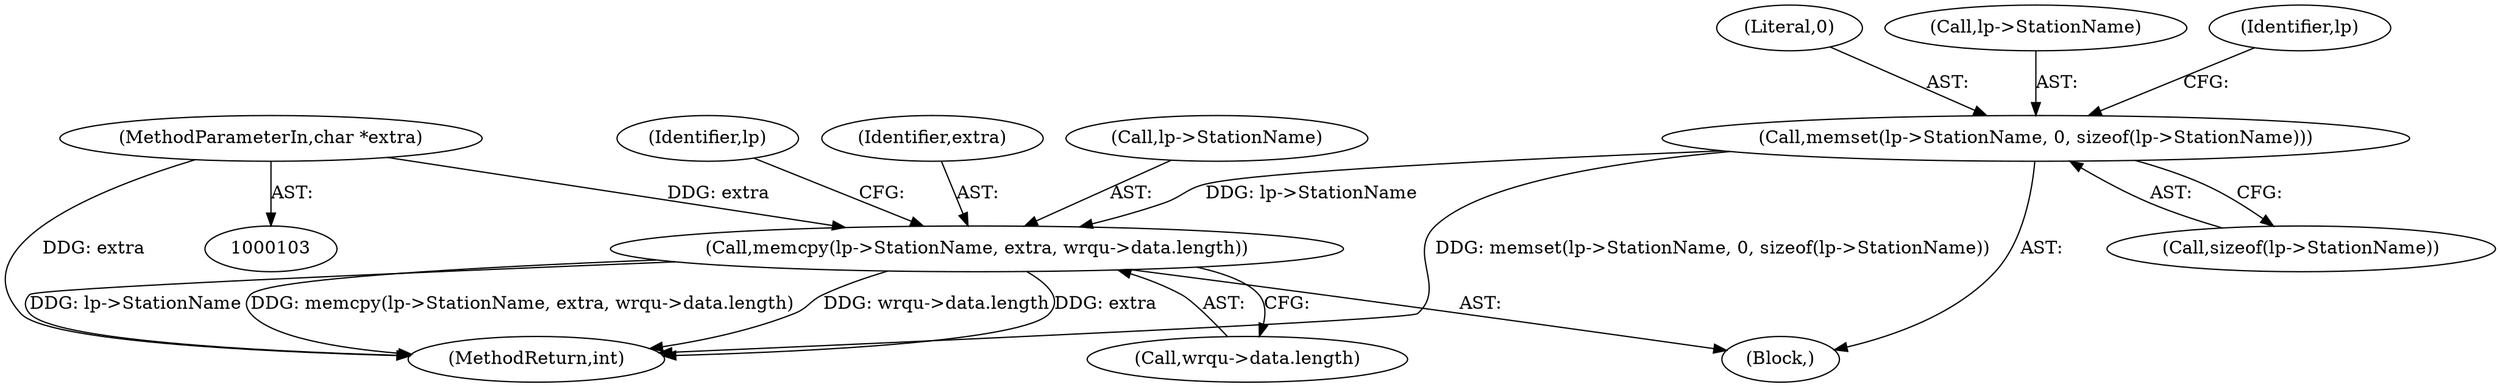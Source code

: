 digraph "1_linux_b5e2f339865fb443107e5b10603e53bbc92dc054@API" {
"1000136" [label="(Call,memcpy(lp->StationName, extra, wrqu->data.length))"];
"1000127" [label="(Call,memset(lp->StationName, 0, sizeof(lp->StationName)))"];
"1000107" [label="(MethodParameterIn,char *extra)"];
"1000108" [label="(Block,)"];
"1000137" [label="(Call,lp->StationName)"];
"1000136" [label="(Call,memcpy(lp->StationName, extra, wrqu->data.length))"];
"1000147" [label="(Identifier,lp)"];
"1000156" [label="(MethodReturn,int)"];
"1000107" [label="(MethodParameterIn,char *extra)"];
"1000131" [label="(Literal,0)"];
"1000127" [label="(Call,memset(lp->StationName, 0, sizeof(lp->StationName)))"];
"1000128" [label="(Call,lp->StationName)"];
"1000138" [label="(Identifier,lp)"];
"1000141" [label="(Call,wrqu->data.length)"];
"1000132" [label="(Call,sizeof(lp->StationName))"];
"1000140" [label="(Identifier,extra)"];
"1000136" -> "1000108"  [label="AST: "];
"1000136" -> "1000141"  [label="CFG: "];
"1000137" -> "1000136"  [label="AST: "];
"1000140" -> "1000136"  [label="AST: "];
"1000141" -> "1000136"  [label="AST: "];
"1000147" -> "1000136"  [label="CFG: "];
"1000136" -> "1000156"  [label="DDG: memcpy(lp->StationName, extra, wrqu->data.length)"];
"1000136" -> "1000156"  [label="DDG: wrqu->data.length"];
"1000136" -> "1000156"  [label="DDG: extra"];
"1000136" -> "1000156"  [label="DDG: lp->StationName"];
"1000127" -> "1000136"  [label="DDG: lp->StationName"];
"1000107" -> "1000136"  [label="DDG: extra"];
"1000127" -> "1000108"  [label="AST: "];
"1000127" -> "1000132"  [label="CFG: "];
"1000128" -> "1000127"  [label="AST: "];
"1000131" -> "1000127"  [label="AST: "];
"1000132" -> "1000127"  [label="AST: "];
"1000138" -> "1000127"  [label="CFG: "];
"1000127" -> "1000156"  [label="DDG: memset(lp->StationName, 0, sizeof(lp->StationName))"];
"1000107" -> "1000103"  [label="AST: "];
"1000107" -> "1000156"  [label="DDG: extra"];
}
